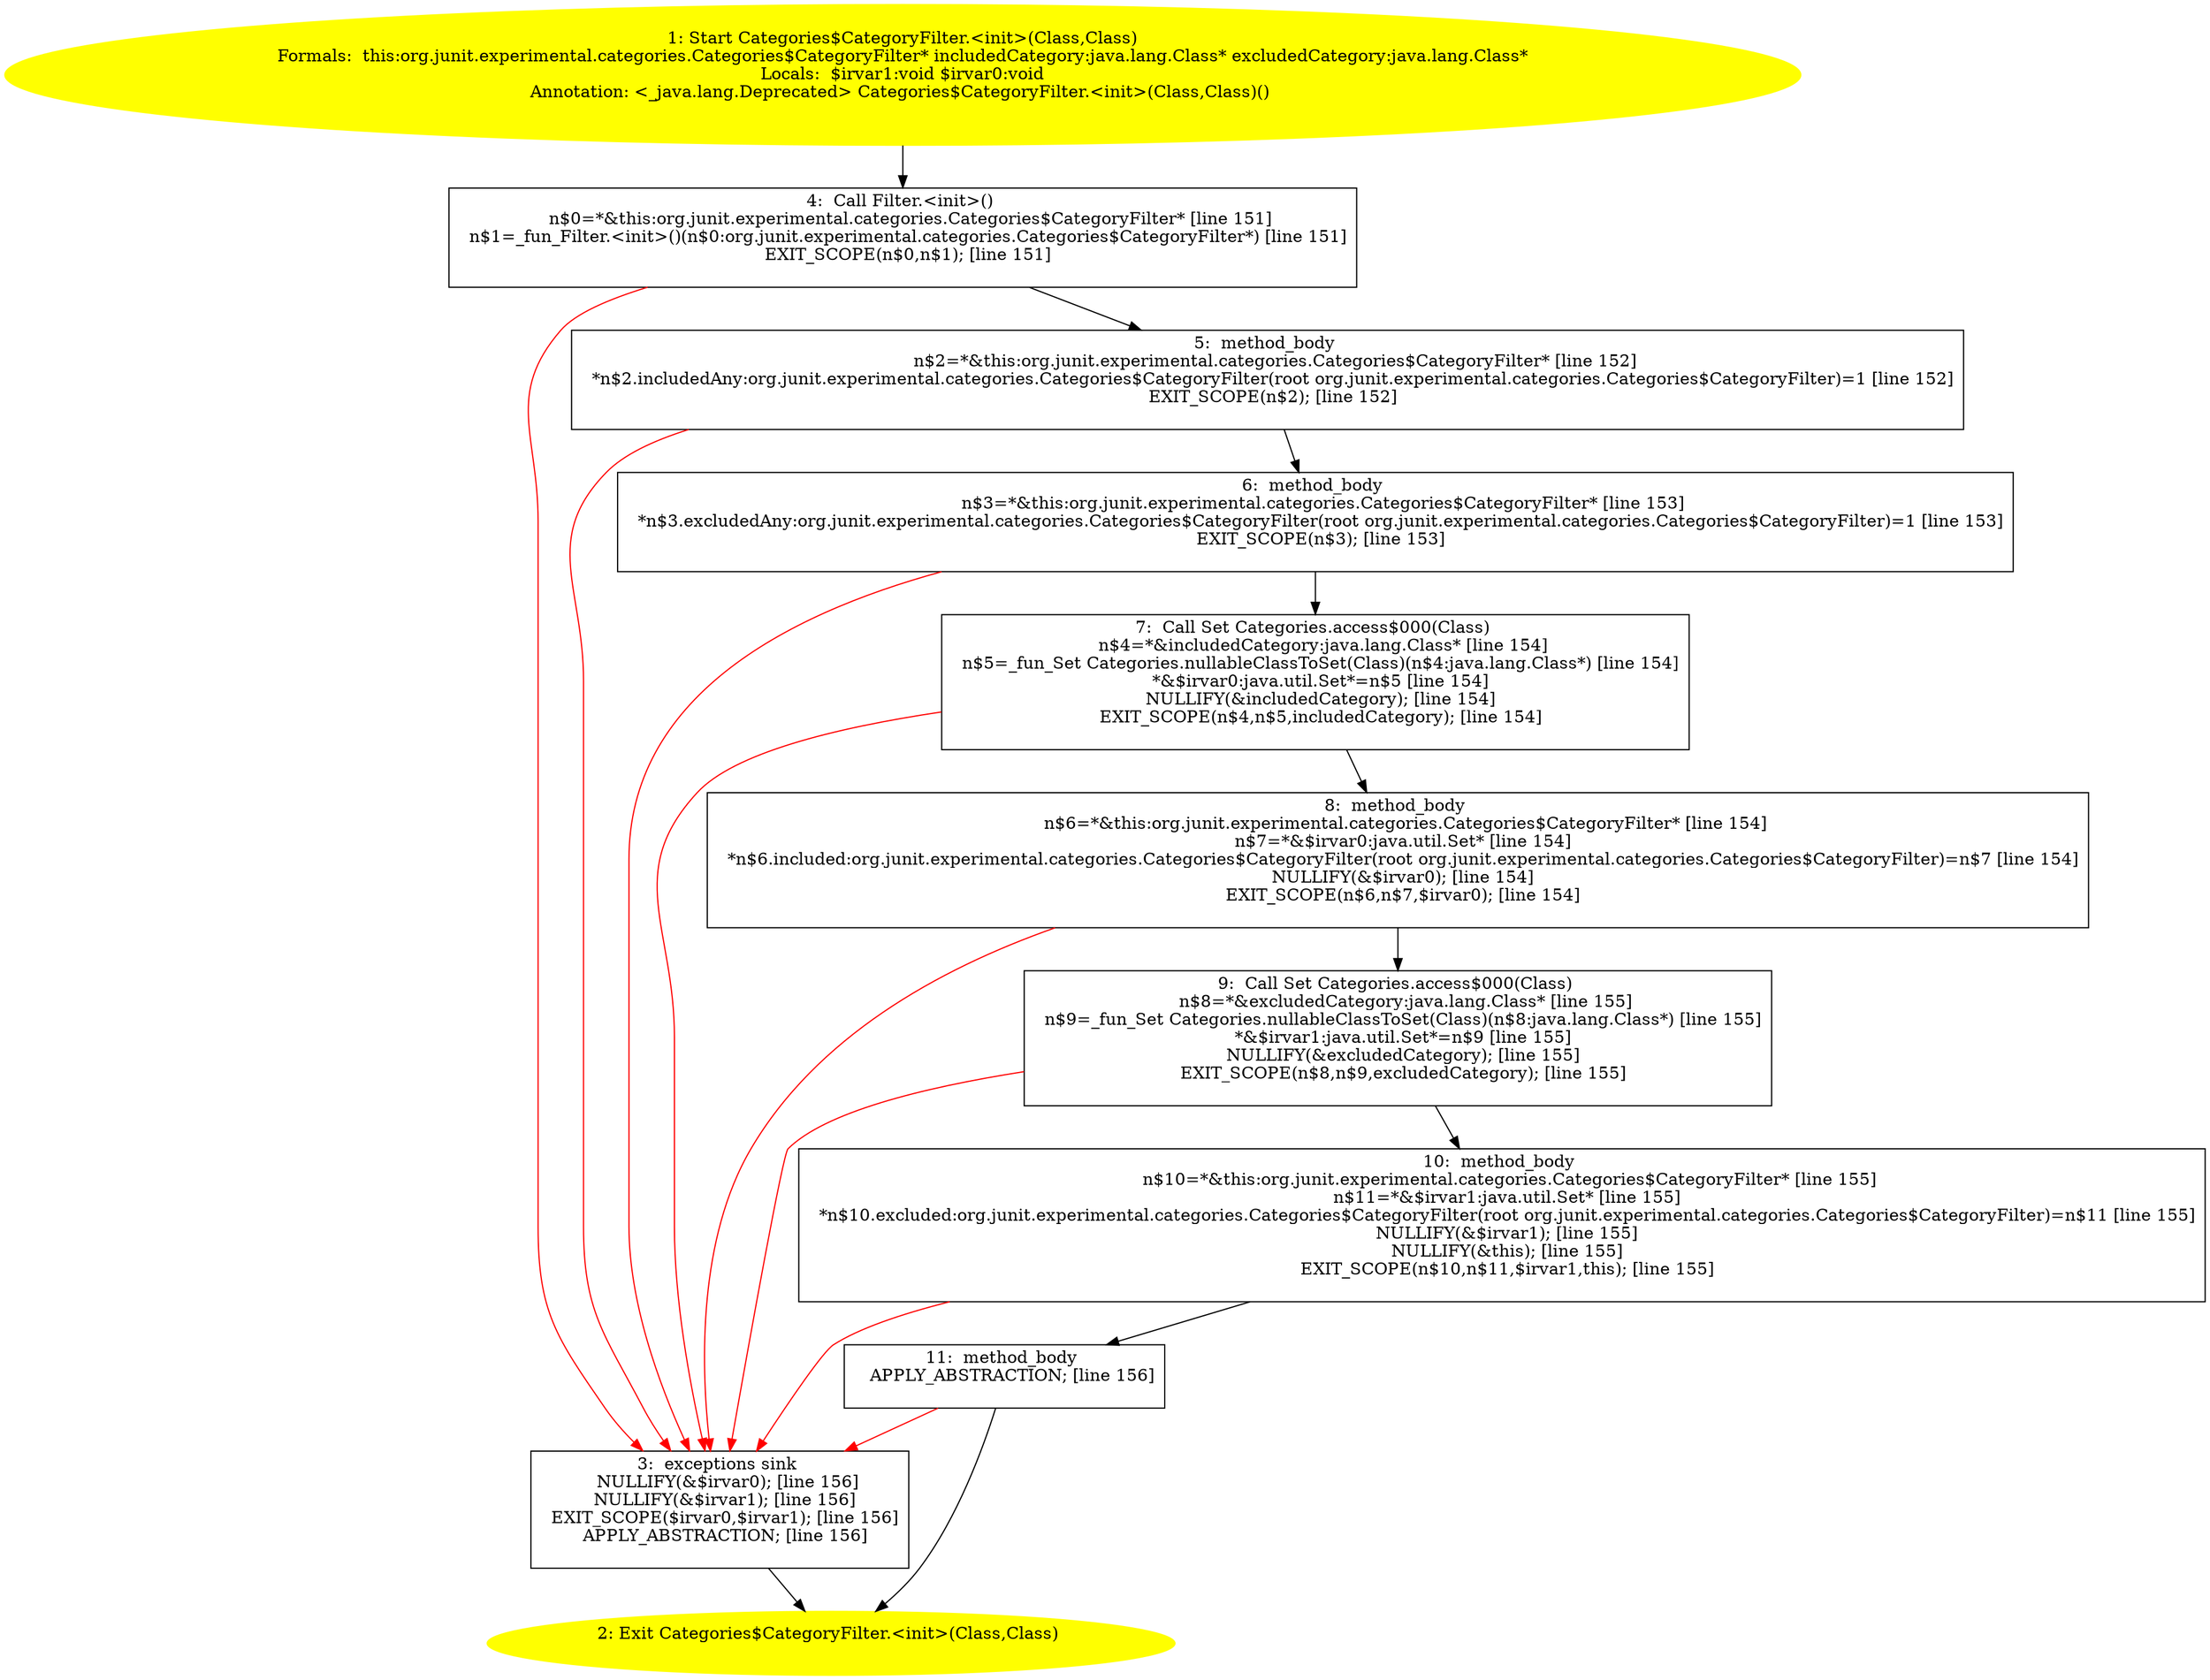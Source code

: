 /* @generated */
digraph cfg {
"org.junit.experimental.categories.Categories$CategoryFilter.<init>(java.lang.Class,java.lang.Class).8b687b321188f09d94ae264704b87bca_1" [label="1: Start Categories$CategoryFilter.<init>(Class,Class)\nFormals:  this:org.junit.experimental.categories.Categories$CategoryFilter* includedCategory:java.lang.Class* excludedCategory:java.lang.Class*\nLocals:  $irvar1:void $irvar0:void\nAnnotation: <_java.lang.Deprecated> Categories$CategoryFilter.<init>(Class,Class)() \n  " color=yellow style=filled]
	

	 "org.junit.experimental.categories.Categories$CategoryFilter.<init>(java.lang.Class,java.lang.Class).8b687b321188f09d94ae264704b87bca_1" -> "org.junit.experimental.categories.Categories$CategoryFilter.<init>(java.lang.Class,java.lang.Class).8b687b321188f09d94ae264704b87bca_4" ;
"org.junit.experimental.categories.Categories$CategoryFilter.<init>(java.lang.Class,java.lang.Class).8b687b321188f09d94ae264704b87bca_2" [label="2: Exit Categories$CategoryFilter.<init>(Class,Class) \n  " color=yellow style=filled]
	

"org.junit.experimental.categories.Categories$CategoryFilter.<init>(java.lang.Class,java.lang.Class).8b687b321188f09d94ae264704b87bca_3" [label="3:  exceptions sink \n   NULLIFY(&$irvar0); [line 156]\n  NULLIFY(&$irvar1); [line 156]\n  EXIT_SCOPE($irvar0,$irvar1); [line 156]\n  APPLY_ABSTRACTION; [line 156]\n " shape="box"]
	

	 "org.junit.experimental.categories.Categories$CategoryFilter.<init>(java.lang.Class,java.lang.Class).8b687b321188f09d94ae264704b87bca_3" -> "org.junit.experimental.categories.Categories$CategoryFilter.<init>(java.lang.Class,java.lang.Class).8b687b321188f09d94ae264704b87bca_2" ;
"org.junit.experimental.categories.Categories$CategoryFilter.<init>(java.lang.Class,java.lang.Class).8b687b321188f09d94ae264704b87bca_4" [label="4:  Call Filter.<init>() \n   n$0=*&this:org.junit.experimental.categories.Categories$CategoryFilter* [line 151]\n  n$1=_fun_Filter.<init>()(n$0:org.junit.experimental.categories.Categories$CategoryFilter*) [line 151]\n  EXIT_SCOPE(n$0,n$1); [line 151]\n " shape="box"]
	

	 "org.junit.experimental.categories.Categories$CategoryFilter.<init>(java.lang.Class,java.lang.Class).8b687b321188f09d94ae264704b87bca_4" -> "org.junit.experimental.categories.Categories$CategoryFilter.<init>(java.lang.Class,java.lang.Class).8b687b321188f09d94ae264704b87bca_5" ;
	 "org.junit.experimental.categories.Categories$CategoryFilter.<init>(java.lang.Class,java.lang.Class).8b687b321188f09d94ae264704b87bca_4" -> "org.junit.experimental.categories.Categories$CategoryFilter.<init>(java.lang.Class,java.lang.Class).8b687b321188f09d94ae264704b87bca_3" [color="red" ];
"org.junit.experimental.categories.Categories$CategoryFilter.<init>(java.lang.Class,java.lang.Class).8b687b321188f09d94ae264704b87bca_5" [label="5:  method_body \n   n$2=*&this:org.junit.experimental.categories.Categories$CategoryFilter* [line 152]\n  *n$2.includedAny:org.junit.experimental.categories.Categories$CategoryFilter(root org.junit.experimental.categories.Categories$CategoryFilter)=1 [line 152]\n  EXIT_SCOPE(n$2); [line 152]\n " shape="box"]
	

	 "org.junit.experimental.categories.Categories$CategoryFilter.<init>(java.lang.Class,java.lang.Class).8b687b321188f09d94ae264704b87bca_5" -> "org.junit.experimental.categories.Categories$CategoryFilter.<init>(java.lang.Class,java.lang.Class).8b687b321188f09d94ae264704b87bca_6" ;
	 "org.junit.experimental.categories.Categories$CategoryFilter.<init>(java.lang.Class,java.lang.Class).8b687b321188f09d94ae264704b87bca_5" -> "org.junit.experimental.categories.Categories$CategoryFilter.<init>(java.lang.Class,java.lang.Class).8b687b321188f09d94ae264704b87bca_3" [color="red" ];
"org.junit.experimental.categories.Categories$CategoryFilter.<init>(java.lang.Class,java.lang.Class).8b687b321188f09d94ae264704b87bca_6" [label="6:  method_body \n   n$3=*&this:org.junit.experimental.categories.Categories$CategoryFilter* [line 153]\n  *n$3.excludedAny:org.junit.experimental.categories.Categories$CategoryFilter(root org.junit.experimental.categories.Categories$CategoryFilter)=1 [line 153]\n  EXIT_SCOPE(n$3); [line 153]\n " shape="box"]
	

	 "org.junit.experimental.categories.Categories$CategoryFilter.<init>(java.lang.Class,java.lang.Class).8b687b321188f09d94ae264704b87bca_6" -> "org.junit.experimental.categories.Categories$CategoryFilter.<init>(java.lang.Class,java.lang.Class).8b687b321188f09d94ae264704b87bca_7" ;
	 "org.junit.experimental.categories.Categories$CategoryFilter.<init>(java.lang.Class,java.lang.Class).8b687b321188f09d94ae264704b87bca_6" -> "org.junit.experimental.categories.Categories$CategoryFilter.<init>(java.lang.Class,java.lang.Class).8b687b321188f09d94ae264704b87bca_3" [color="red" ];
"org.junit.experimental.categories.Categories$CategoryFilter.<init>(java.lang.Class,java.lang.Class).8b687b321188f09d94ae264704b87bca_7" [label="7:  Call Set Categories.access$000(Class) \n   n$4=*&includedCategory:java.lang.Class* [line 154]\n  n$5=_fun_Set Categories.nullableClassToSet(Class)(n$4:java.lang.Class*) [line 154]\n  *&$irvar0:java.util.Set*=n$5 [line 154]\n  NULLIFY(&includedCategory); [line 154]\n  EXIT_SCOPE(n$4,n$5,includedCategory); [line 154]\n " shape="box"]
	

	 "org.junit.experimental.categories.Categories$CategoryFilter.<init>(java.lang.Class,java.lang.Class).8b687b321188f09d94ae264704b87bca_7" -> "org.junit.experimental.categories.Categories$CategoryFilter.<init>(java.lang.Class,java.lang.Class).8b687b321188f09d94ae264704b87bca_8" ;
	 "org.junit.experimental.categories.Categories$CategoryFilter.<init>(java.lang.Class,java.lang.Class).8b687b321188f09d94ae264704b87bca_7" -> "org.junit.experimental.categories.Categories$CategoryFilter.<init>(java.lang.Class,java.lang.Class).8b687b321188f09d94ae264704b87bca_3" [color="red" ];
"org.junit.experimental.categories.Categories$CategoryFilter.<init>(java.lang.Class,java.lang.Class).8b687b321188f09d94ae264704b87bca_8" [label="8:  method_body \n   n$6=*&this:org.junit.experimental.categories.Categories$CategoryFilter* [line 154]\n  n$7=*&$irvar0:java.util.Set* [line 154]\n  *n$6.included:org.junit.experimental.categories.Categories$CategoryFilter(root org.junit.experimental.categories.Categories$CategoryFilter)=n$7 [line 154]\n  NULLIFY(&$irvar0); [line 154]\n  EXIT_SCOPE(n$6,n$7,$irvar0); [line 154]\n " shape="box"]
	

	 "org.junit.experimental.categories.Categories$CategoryFilter.<init>(java.lang.Class,java.lang.Class).8b687b321188f09d94ae264704b87bca_8" -> "org.junit.experimental.categories.Categories$CategoryFilter.<init>(java.lang.Class,java.lang.Class).8b687b321188f09d94ae264704b87bca_9" ;
	 "org.junit.experimental.categories.Categories$CategoryFilter.<init>(java.lang.Class,java.lang.Class).8b687b321188f09d94ae264704b87bca_8" -> "org.junit.experimental.categories.Categories$CategoryFilter.<init>(java.lang.Class,java.lang.Class).8b687b321188f09d94ae264704b87bca_3" [color="red" ];
"org.junit.experimental.categories.Categories$CategoryFilter.<init>(java.lang.Class,java.lang.Class).8b687b321188f09d94ae264704b87bca_9" [label="9:  Call Set Categories.access$000(Class) \n   n$8=*&excludedCategory:java.lang.Class* [line 155]\n  n$9=_fun_Set Categories.nullableClassToSet(Class)(n$8:java.lang.Class*) [line 155]\n  *&$irvar1:java.util.Set*=n$9 [line 155]\n  NULLIFY(&excludedCategory); [line 155]\n  EXIT_SCOPE(n$8,n$9,excludedCategory); [line 155]\n " shape="box"]
	

	 "org.junit.experimental.categories.Categories$CategoryFilter.<init>(java.lang.Class,java.lang.Class).8b687b321188f09d94ae264704b87bca_9" -> "org.junit.experimental.categories.Categories$CategoryFilter.<init>(java.lang.Class,java.lang.Class).8b687b321188f09d94ae264704b87bca_10" ;
	 "org.junit.experimental.categories.Categories$CategoryFilter.<init>(java.lang.Class,java.lang.Class).8b687b321188f09d94ae264704b87bca_9" -> "org.junit.experimental.categories.Categories$CategoryFilter.<init>(java.lang.Class,java.lang.Class).8b687b321188f09d94ae264704b87bca_3" [color="red" ];
"org.junit.experimental.categories.Categories$CategoryFilter.<init>(java.lang.Class,java.lang.Class).8b687b321188f09d94ae264704b87bca_10" [label="10:  method_body \n   n$10=*&this:org.junit.experimental.categories.Categories$CategoryFilter* [line 155]\n  n$11=*&$irvar1:java.util.Set* [line 155]\n  *n$10.excluded:org.junit.experimental.categories.Categories$CategoryFilter(root org.junit.experimental.categories.Categories$CategoryFilter)=n$11 [line 155]\n  NULLIFY(&$irvar1); [line 155]\n  NULLIFY(&this); [line 155]\n  EXIT_SCOPE(n$10,n$11,$irvar1,this); [line 155]\n " shape="box"]
	

	 "org.junit.experimental.categories.Categories$CategoryFilter.<init>(java.lang.Class,java.lang.Class).8b687b321188f09d94ae264704b87bca_10" -> "org.junit.experimental.categories.Categories$CategoryFilter.<init>(java.lang.Class,java.lang.Class).8b687b321188f09d94ae264704b87bca_11" ;
	 "org.junit.experimental.categories.Categories$CategoryFilter.<init>(java.lang.Class,java.lang.Class).8b687b321188f09d94ae264704b87bca_10" -> "org.junit.experimental.categories.Categories$CategoryFilter.<init>(java.lang.Class,java.lang.Class).8b687b321188f09d94ae264704b87bca_3" [color="red" ];
"org.junit.experimental.categories.Categories$CategoryFilter.<init>(java.lang.Class,java.lang.Class).8b687b321188f09d94ae264704b87bca_11" [label="11:  method_body \n   APPLY_ABSTRACTION; [line 156]\n " shape="box"]
	

	 "org.junit.experimental.categories.Categories$CategoryFilter.<init>(java.lang.Class,java.lang.Class).8b687b321188f09d94ae264704b87bca_11" -> "org.junit.experimental.categories.Categories$CategoryFilter.<init>(java.lang.Class,java.lang.Class).8b687b321188f09d94ae264704b87bca_2" ;
	 "org.junit.experimental.categories.Categories$CategoryFilter.<init>(java.lang.Class,java.lang.Class).8b687b321188f09d94ae264704b87bca_11" -> "org.junit.experimental.categories.Categories$CategoryFilter.<init>(java.lang.Class,java.lang.Class).8b687b321188f09d94ae264704b87bca_3" [color="red" ];
}
